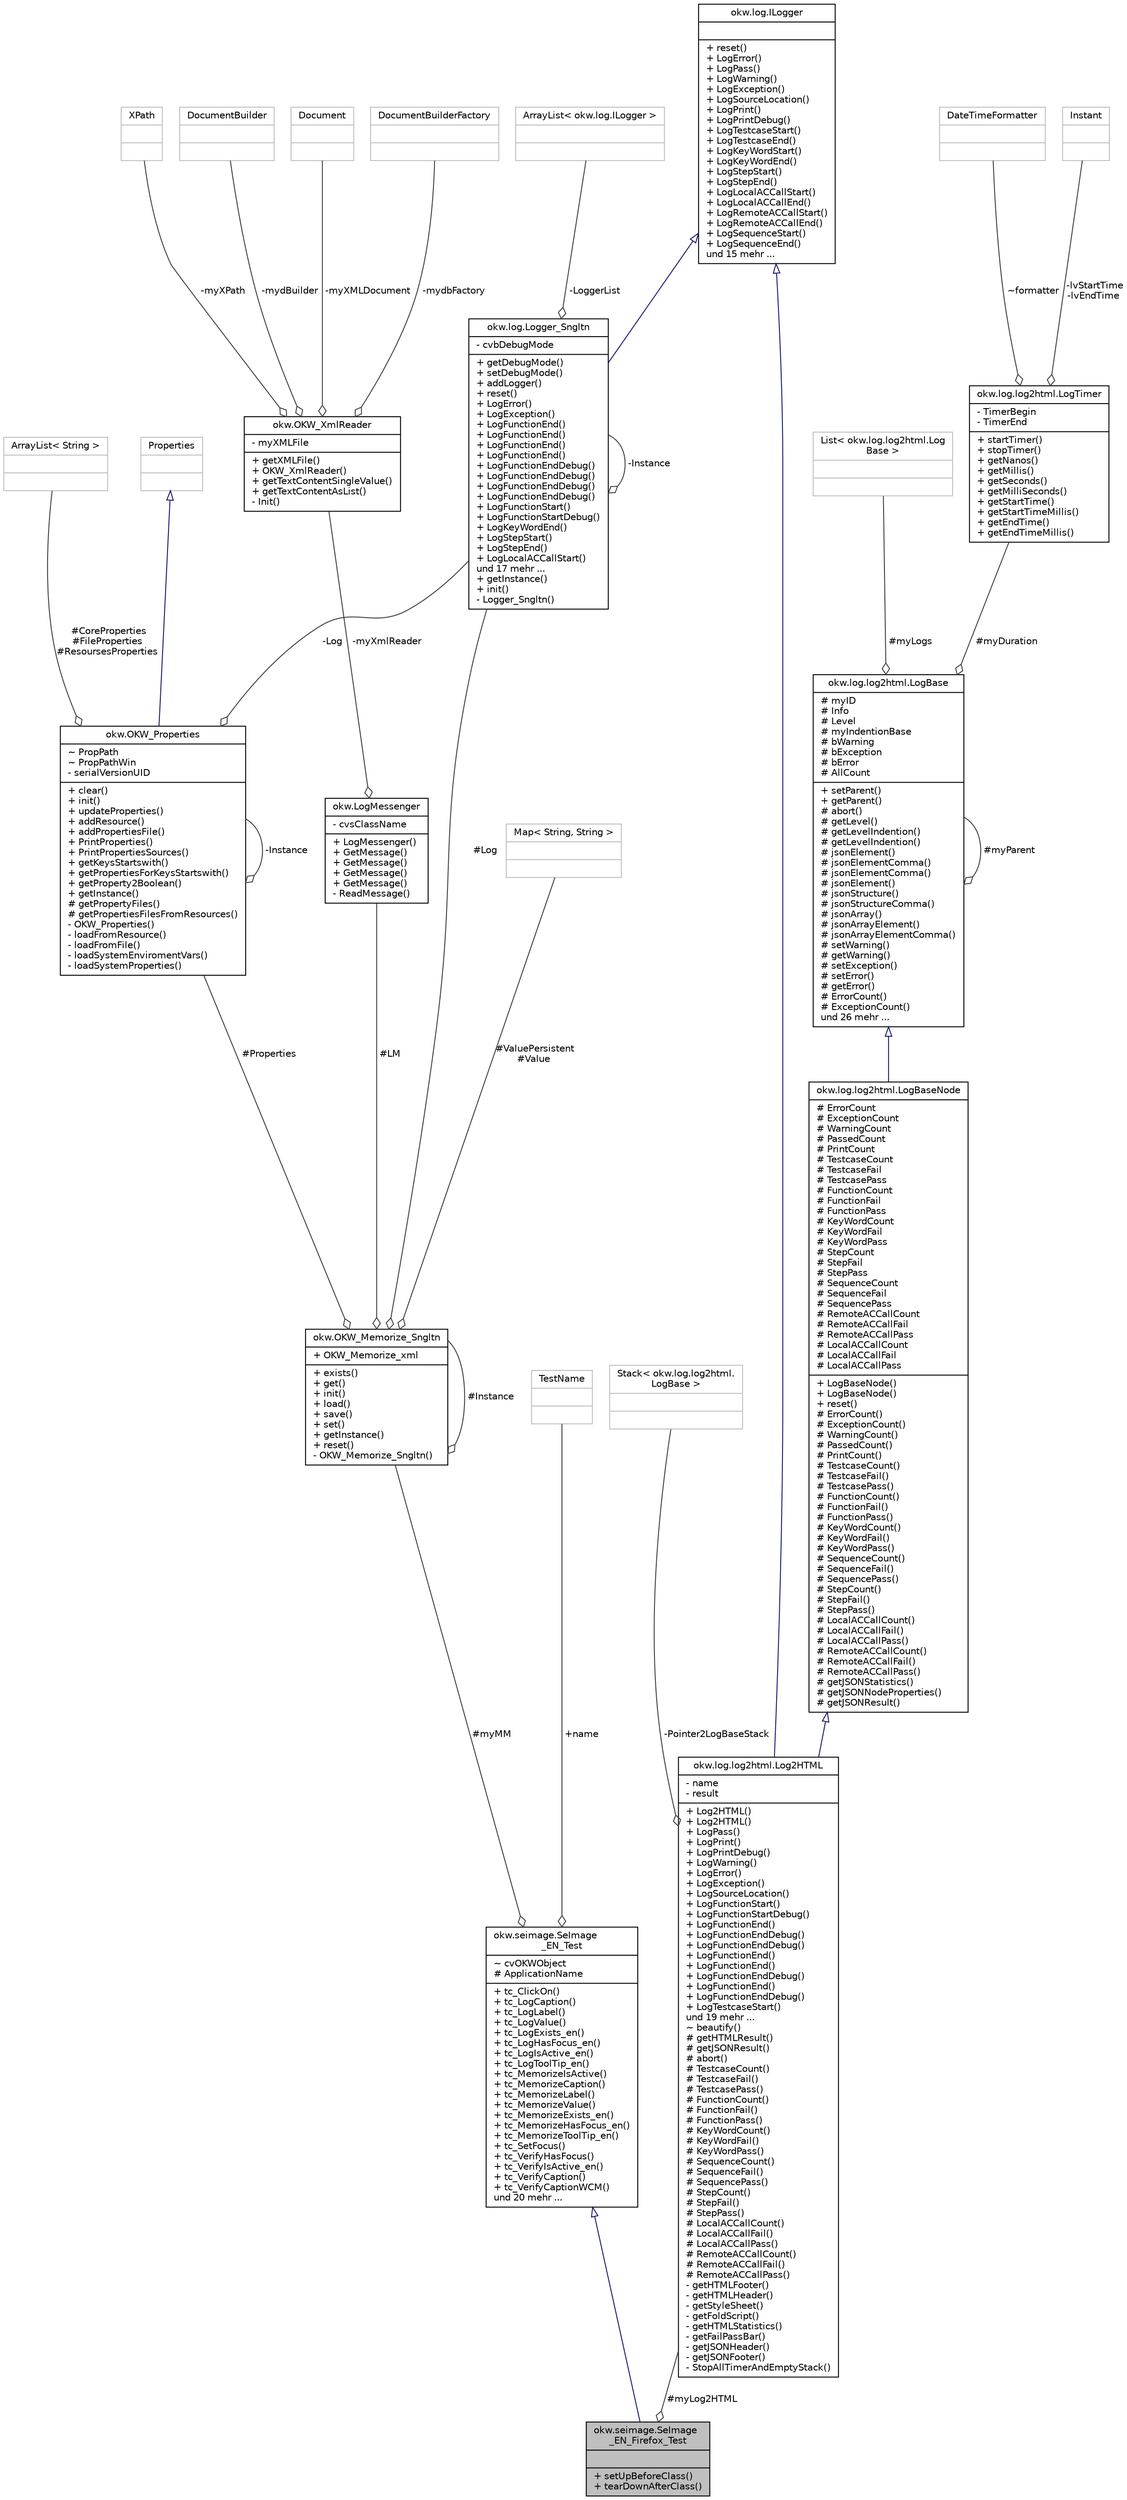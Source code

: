 digraph "okw.seimage.SeImage_EN_Firefox_Test"
{
 // INTERACTIVE_SVG=YES
 // LATEX_PDF_SIZE
  edge [fontname="Helvetica",fontsize="10",labelfontname="Helvetica",labelfontsize="10"];
  node [fontname="Helvetica",fontsize="10",shape=record];
  Node1 [label="{okw.seimage.SeImage\l_EN_Firefox_Test\n||+ setUpBeforeClass()\l+ tearDownAfterClass()\l}",height=0.2,width=0.4,color="black", fillcolor="grey75", style="filled", fontcolor="black",tooltip=" "];
  Node2 -> Node1 [dir="back",color="midnightblue",fontsize="10",style="solid",arrowtail="onormal",fontname="Helvetica"];
  Node2 [label="{okw.seimage.SeImage\l_EN_Test\n|~ cvOKWObject\l# ApplicationName\l|+ tc_ClickOn()\l+ tc_LogCaption()\l+ tc_LogLabel()\l+ tc_LogValue()\l+ tc_LogExists_en()\l+ tc_LogHasFocus_en()\l+ tc_LogIsActive_en()\l+ tc_LogToolTip_en()\l+ tc_MemorizeIsActive()\l+ tc_MemorizeCaption()\l+ tc_MemorizeLabel()\l+ tc_MemorizeValue()\l+ tc_MemorizeExists_en()\l+ tc_MemorizeHasFocus_en()\l+ tc_MemorizeToolTip_en()\l+ tc_SetFocus()\l+ tc_VerifyHasFocus()\l+ tc_VerifyIsActive_en()\l+ tc_VerifyCaption()\l+ tc_VerifyCaptionWCM()\lund 20 mehr ...\l}",height=0.2,width=0.4,color="black", fillcolor="white", style="filled",URL="$classokw_1_1seimage_1_1_se_image___e_n___test.html",tooltip=" "];
  Node3 -> Node2 [color="grey25",fontsize="10",style="solid",label=" +name" ,arrowhead="odiamond",fontname="Helvetica"];
  Node3 [label="{TestName\n||}",height=0.2,width=0.4,color="grey75", fillcolor="white", style="filled",tooltip=" "];
  Node4 -> Node2 [color="grey25",fontsize="10",style="solid",label=" #myMM" ,arrowhead="odiamond",fontname="Helvetica"];
  Node4 [label="{okw.OKW_Memorize_Sngltn\n|+ OKW_Memorize_xml\l|+ exists()\l+ get()\l+ init()\l+ load()\l+ save()\l+ set()\l+ getInstance()\l+ reset()\l- OKW_Memorize_Sngltn()\l}",height=0.2,width=0.4,color="black", fillcolor="white", style="filled",URL="$classokw_1_1_o_k_w___memorize___sngltn.html",tooltip="OKW_Memorize ist die Speicher-Klasse hinter den Merke*-Schlüsselwörter."];
  Node5 -> Node4 [color="grey25",fontsize="10",style="solid",label=" #LM" ,arrowhead="odiamond",fontname="Helvetica"];
  Node5 [label="{okw.LogMessenger\n|- cvsClassName\l|+ LogMessenger()\l+ GetMessage()\l+ GetMessage()\l+ GetMessage()\l+ GetMessage()\l- ReadMessage()\l}",height=0.2,width=0.4,color="black", fillcolor="white", style="filled",URL="$classokw_1_1_log_messenger.html",tooltip="LogMessenger liest Log-Meldungen sprachspezifisch für die im Konstruktor gegeben Klasse aus der Zugeh..."];
  Node6 -> Node5 [color="grey25",fontsize="10",style="solid",label=" -myXmlReader" ,arrowhead="odiamond",fontname="Helvetica"];
  Node6 [label="{okw.OKW_XmlReader\n|- myXMLFile\l|+ getXMLFile()\l+ OKW_XmlReader()\l+ getTextContentSingleValue()\l+ getTextContentAsList()\l- Init()\l}",height=0.2,width=0.4,color="black", fillcolor="white", style="filled",URL="$classokw_1_1_o_k_w___xml_reader.html",tooltip=" "];
  Node7 -> Node6 [color="grey25",fontsize="10",style="solid",label=" -mydbFactory" ,arrowhead="odiamond",fontname="Helvetica"];
  Node7 [label="{DocumentBuilderFactory\n||}",height=0.2,width=0.4,color="grey75", fillcolor="white", style="filled",tooltip=" "];
  Node8 -> Node6 [color="grey25",fontsize="10",style="solid",label=" -myXPath" ,arrowhead="odiamond",fontname="Helvetica"];
  Node8 [label="{XPath\n||}",height=0.2,width=0.4,color="grey75", fillcolor="white", style="filled",tooltip=" "];
  Node9 -> Node6 [color="grey25",fontsize="10",style="solid",label=" -mydBuilder" ,arrowhead="odiamond",fontname="Helvetica"];
  Node9 [label="{DocumentBuilder\n||}",height=0.2,width=0.4,color="grey75", fillcolor="white", style="filled",tooltip=" "];
  Node10 -> Node6 [color="grey25",fontsize="10",style="solid",label=" -myXMLDocument" ,arrowhead="odiamond",fontname="Helvetica"];
  Node10 [label="{Document\n||}",height=0.2,width=0.4,color="grey75", fillcolor="white", style="filled",tooltip=" "];
  Node11 -> Node4 [color="grey25",fontsize="10",style="solid",label=" #ValuePersistent\n#Value" ,arrowhead="odiamond",fontname="Helvetica"];
  Node11 [label="{Map\< String, String \>\n||}",height=0.2,width=0.4,color="grey75", fillcolor="white", style="filled",tooltip=" "];
  Node4 -> Node4 [color="grey25",fontsize="10",style="solid",label=" #Instance" ,arrowhead="odiamond",fontname="Helvetica"];
  Node12 -> Node4 [color="grey25",fontsize="10",style="solid",label=" #Properties" ,arrowhead="odiamond",fontname="Helvetica"];
  Node12 [label="{okw.OKW_Properties\n|~ PropPath\l~ PropPathWin\l- serialVersionUID\l|+ clear()\l+ init()\l+ updateProperties()\l+ addResource()\l+ addPropertiesFile()\l+ PrintProperties()\l+ PrintPropertiesSources()\l+ getKeysStartswith()\l+ getPropertiesForKeysStartswith()\l+ getProperty2Boolean()\l+ getInstance()\l# getPropertyFiles()\l# getPropertiesFilesFromResources()\l- OKW_Properties()\l- loadFromResource()\l- loadFromFile()\l- loadSystemEnviromentVars()\l- loadSystemProperties()\l}",height=0.2,width=0.4,color="black", fillcolor="white", style="filled",URL="$classokw_1_1_o_k_w___properties.html",tooltip="Reihenfolge der Resourcen-\"Beladung\"."];
  Node13 -> Node12 [dir="back",color="midnightblue",fontsize="10",style="solid",arrowtail="onormal",fontname="Helvetica"];
  Node13 [label="{Properties\n||}",height=0.2,width=0.4,color="grey75", fillcolor="white", style="filled",tooltip=" "];
  Node14 -> Node12 [color="grey25",fontsize="10",style="solid",label=" #CoreProperties\n#FileProperties\n#ResoursesProperties" ,arrowhead="odiamond",fontname="Helvetica"];
  Node14 [label="{ArrayList\< String \>\n||}",height=0.2,width=0.4,color="grey75", fillcolor="white", style="filled",tooltip=" "];
  Node15 -> Node12 [color="grey25",fontsize="10",style="solid",label=" -Log" ,arrowhead="odiamond",fontname="Helvetica"];
  Node15 [label="{okw.log.Logger_Sngltn\n|- cvbDebugMode\l|+ getDebugMode()\l+ setDebugMode()\l+ addLogger()\l+ reset()\l+ LogError()\l+ LogException()\l+ LogFunctionEnd()\l+ LogFunctionEnd()\l+ LogFunctionEnd()\l+ LogFunctionEnd()\l+ LogFunctionEndDebug()\l+ LogFunctionEndDebug()\l+ LogFunctionEndDebug()\l+ LogFunctionEndDebug()\l+ LogFunctionStart()\l+ LogFunctionStartDebug()\l+ LogKeyWordEnd()\l+ LogStepStart()\l+ LogStepEnd()\l+ LogLocalACCallStart()\lund 17 mehr ...\l+ getInstance()\l+ init()\l- Logger_Sngltn()\l}",height=0.2,width=0.4,color="black", fillcolor="white", style="filled",URL="$classokw_1_1log_1_1_logger___sngltn.html",tooltip=" "];
  Node16 -> Node15 [dir="back",color="midnightblue",fontsize="10",style="solid",arrowtail="onormal",fontname="Helvetica"];
  Node16 [label="{okw.log.ILogger\n||+ reset()\l+ LogError()\l+ LogPass()\l+ LogWarning()\l+ LogException()\l+ LogSourceLocation()\l+ LogPrint()\l+ LogPrintDebug()\l+ LogTestcaseStart()\l+ LogTestcaseEnd()\l+ LogKeyWordStart()\l+ LogKeyWordEnd()\l+ LogStepStart()\l+ LogStepEnd()\l+ LogLocalACCallStart()\l+ LogLocalACCallEnd()\l+ LogRemoteACCallStart()\l+ LogRemoteACCallEnd()\l+ LogSequenceStart()\l+ LogSequenceEnd()\lund 15 mehr ...\l}",height=0.2,width=0.4,color="black", fillcolor="white", style="filled",URL="$interfaceokw_1_1log_1_1_i_logger.html",tooltip="Debug Logs are not a part of Interface."];
  Node17 -> Node15 [color="grey25",fontsize="10",style="solid",label=" -LoggerList" ,arrowhead="odiamond",fontname="Helvetica"];
  Node17 [label="{ArrayList\< okw.log.ILogger \>\n||}",height=0.2,width=0.4,color="grey75", fillcolor="white", style="filled",tooltip=" "];
  Node15 -> Node15 [color="grey25",fontsize="10",style="solid",label=" -Instance" ,arrowhead="odiamond",fontname="Helvetica"];
  Node12 -> Node12 [color="grey25",fontsize="10",style="solid",label=" -Instance" ,arrowhead="odiamond",fontname="Helvetica"];
  Node15 -> Node4 [color="grey25",fontsize="10",style="solid",label=" #Log" ,arrowhead="odiamond",fontname="Helvetica"];
  Node18 -> Node1 [color="grey25",fontsize="10",style="solid",label=" #myLog2HTML" ,arrowhead="odiamond",fontname="Helvetica"];
  Node18 [label="{okw.log.log2html.Log2HTML\n|- name\l- result\l|+ Log2HTML()\l+ Log2HTML()\l+ LogPass()\l+ LogPrint()\l+ LogPrintDebug()\l+ LogWarning()\l+ LogError()\l+ LogException()\l+ LogSourceLocation()\l+ LogFunctionStart()\l+ LogFunctionStartDebug()\l+ LogFunctionEnd()\l+ LogFunctionEndDebug()\l+ LogFunctionEndDebug()\l+ LogFunctionEnd()\l+ LogFunctionEnd()\l+ LogFunctionEndDebug()\l+ LogFunctionEnd()\l+ LogFunctionEndDebug()\l+ LogTestcaseStart()\lund 19 mehr ...\l~ beautify()\l# getHTMLResult()\l# getJSONResult()\l# abort()\l# TestcaseCount()\l# TestcaseFail()\l# TestcasePass()\l# FunctionCount()\l# FunctionFail()\l# FunctionPass()\l# KeyWordCount()\l# KeyWordFail()\l# KeyWordPass()\l# SequenceCount()\l# SequenceFail()\l# SequencePass()\l# StepCount()\l# StepFail()\l# StepPass()\l# LocalACCallCount()\l# LocalACCallFail()\l# LocalACCallPass()\l# RemoteACCallCount()\l# RemoteACCallFail()\l# RemoteACCallPass()\l- getHTMLFooter()\l- getHTMLHeader()\l- getStyleSheet()\l- getFoldScript()\l- getHTMLStatistics()\l- getFailPassBar()\l- getJSONHeader()\l- getJSONFooter()\l- StopAllTimerAndEmptyStack()\l}",height=0.2,width=0.4,color="black", fillcolor="white", style="filled",URL="$classokw_1_1log_1_1log2html_1_1_log2_h_t_m_l.html",tooltip=" "];
  Node19 -> Node18 [dir="back",color="midnightblue",fontsize="10",style="solid",arrowtail="onormal",fontname="Helvetica"];
  Node19 [label="{okw.log.log2html.LogBaseNode\n|# ErrorCount\l# ExceptionCount\l# WarningCount\l# PassedCount\l# PrintCount\l# TestcaseCount\l# TestcaseFail\l# TestcasePass\l# FunctionCount\l# FunctionFail\l# FunctionPass\l# KeyWordCount\l# KeyWordFail\l# KeyWordPass\l# StepCount\l# StepFail\l# StepPass\l# SequenceCount\l# SequenceFail\l# SequencePass\l# RemoteACCallCount\l# RemoteACCallFail\l# RemoteACCallPass\l# LocalACCallCount\l# LocalACCallFail\l# LocalACCallPass\l|+ LogBaseNode()\l+ LogBaseNode()\l+ reset()\l# ErrorCount()\l# ExceptionCount()\l# WarningCount()\l# PassedCount()\l# PrintCount()\l# TestcaseCount()\l# TestcaseFail()\l# TestcasePass()\l# FunctionCount()\l# FunctionFail()\l# FunctionPass()\l# KeyWordCount()\l# KeyWordFail()\l# KeyWordPass()\l# SequenceCount()\l# SequenceFail()\l# SequencePass()\l# StepCount()\l# StepFail()\l# StepPass()\l# LocalACCallCount()\l# LocalACCallFail()\l# LocalACCallPass()\l# RemoteACCallCount()\l# RemoteACCallFail()\l# RemoteACCallPass()\l# getJSONStatistics()\l# getJSONNodeProperties()\l# getJSONResult()\l}",height=0.2,width=0.4,color="black", fillcolor="white", style="filled",URL="$classokw_1_1log_1_1log2html_1_1_log_base_node.html",tooltip=" "];
  Node20 -> Node19 [dir="back",color="midnightblue",fontsize="10",style="solid",arrowtail="onormal",fontname="Helvetica"];
  Node20 [label="{okw.log.log2html.LogBase\n|# myID\l# Info\l# Level\l# myIndentionBase\l# bWarning\l# bException\l# bError\l# AllCount\l|+ setParent()\l+ getParent()\l# abort()\l# getLevel()\l# getLevelIndention()\l# getLevelIndention()\l# jsonElement()\l# jsonElementComma()\l# jsonElementComma()\l# jsonElement()\l# jsonStructure()\l# jsonStructureComma()\l# jsonArray()\l# jsonArrayElement()\l# jsonArrayElementComma()\l# setWarning()\l# getWarning()\l# setException()\l# setError()\l# getError()\l# ErrorCount()\l# ExceptionCount()\lund 26 mehr ...\l}",height=0.2,width=0.4,color="black", fillcolor="white", style="filled",URL="$classokw_1_1log_1_1log2html_1_1_log_base.html",tooltip=" "];
  Node20 -> Node20 [color="grey25",fontsize="10",style="solid",label=" #myParent" ,arrowhead="odiamond",fontname="Helvetica"];
  Node21 -> Node20 [color="grey25",fontsize="10",style="solid",label=" #myLogs" ,arrowhead="odiamond",fontname="Helvetica"];
  Node21 [label="{List\< okw.log.log2html.Log\lBase \>\n||}",height=0.2,width=0.4,color="grey75", fillcolor="white", style="filled",tooltip=" "];
  Node22 -> Node20 [color="grey25",fontsize="10",style="solid",label=" #myDuration" ,arrowhead="odiamond",fontname="Helvetica"];
  Node22 [label="{okw.log.log2html.LogTimer\n|- TimerBegin\l- TimerEnd\l|+ startTimer()\l+ stopTimer()\l+ getNanos()\l+ getMillis()\l+ getSeconds()\l+ getMilliSeconds()\l+ getStartTime()\l+ getStartTimeMillis()\l+ getEndTime()\l+ getEndTimeMillis()\l}",height=0.2,width=0.4,color="black", fillcolor="white", style="filled",URL="$classokw_1_1log_1_1log2html_1_1_log_timer.html",tooltip=" "];
  Node23 -> Node22 [color="grey25",fontsize="10",style="solid",label=" -lvStartTime\n-lvEndTime" ,arrowhead="odiamond",fontname="Helvetica"];
  Node23 [label="{Instant\n||}",height=0.2,width=0.4,color="grey75", fillcolor="white", style="filled",tooltip=" "];
  Node24 -> Node22 [color="grey25",fontsize="10",style="solid",label=" ~formatter" ,arrowhead="odiamond",fontname="Helvetica"];
  Node24 [label="{DateTimeFormatter\n||}",height=0.2,width=0.4,color="grey75", fillcolor="white", style="filled",tooltip=" "];
  Node16 -> Node18 [dir="back",color="midnightblue",fontsize="10",style="solid",arrowtail="onormal",fontname="Helvetica"];
  Node25 -> Node18 [color="grey25",fontsize="10",style="solid",label=" -Pointer2LogBaseStack" ,arrowhead="odiamond",fontname="Helvetica"];
  Node25 [label="{Stack\< okw.log.log2html.\lLogBase \>\n||}",height=0.2,width=0.4,color="grey75", fillcolor="white", style="filled",tooltip=" "];
}
